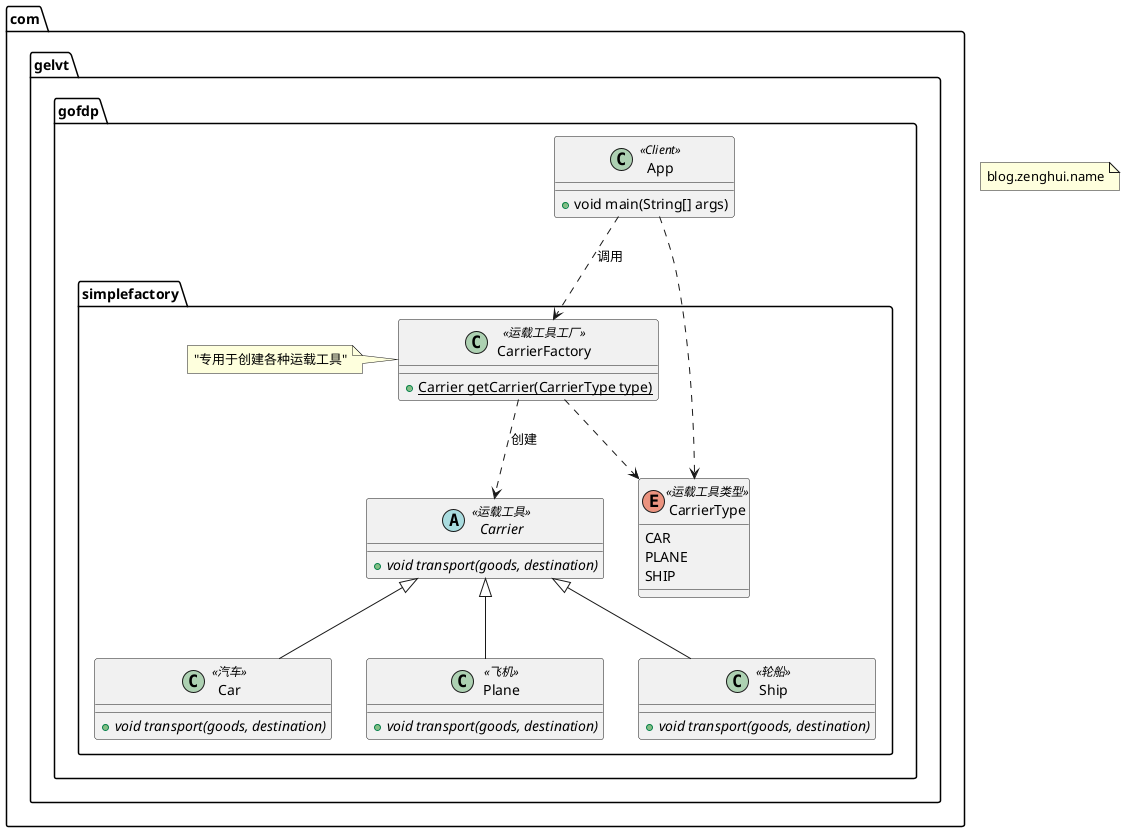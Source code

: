 @startuml

package com.gelvt.gofdp.simplefactory{

    abstract class Carrier <<运载工具>>{
        + {abstract} void transport(goods, destination)
    }

    class Car <<汽车>> extends Carrier{
        + {abstract} void transport(goods, destination)
    }

    class Plane <<飞机>> extends Carrier{
            + {abstract} void transport(goods, destination)
    }

    class Ship <<轮船>> extends Carrier{
            + {abstract} void transport(goods, destination)
    }

    enum CarrierType <<运载工具类型>> {
        CAR
        PLANE
        SHIP
    }

    class CarrierFactory <<运载工具工厂>>{
        + {static} Carrier getCarrier(CarrierType type)
    }

    note left of CarrierFactory : "专用于创建各种运载工具"

    CarrierFactory ..> Carrier : 创建

}

package com.gelvt.gofdp{

    class App <<Client>>{
        + void main(String[] args)
    }


}

App ..> CarrierFactory : 调用
App ..> CarrierType
CarrierFactory ..> CarrierType

note "blog.zenghui.name" as copyright

@enduml
